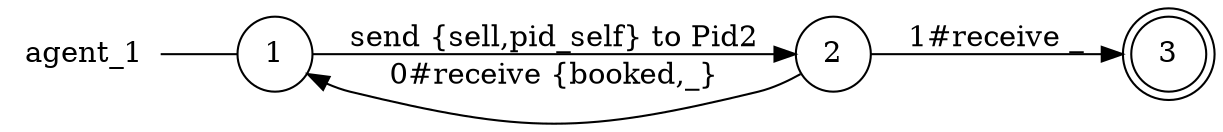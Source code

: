 digraph agent_1 {
	rankdir="LR";
	n_0 [label="agent_1", shape="plaintext"];
	n_1 [id="1", shape=circle, label="1"];
	n_0 -> n_1 [arrowhead=none];
	n_2 [id="2", shape=circle, label="2"];
	n_3 [id="3", shape=doublecircle, label="3"];

	n_2 -> n_3 [id="[$e|1]", label="1#receive _"];
	n_2 -> n_1 [id="[$e|4]", label="0#receive {booked,_}"];
	n_1 -> n_2 [id="[$e|0]", label="send {sell,pid_self} to Pid2"];
}
